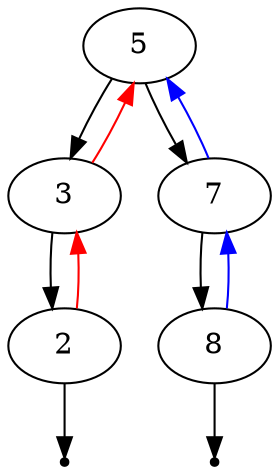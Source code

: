 digraph {
5 -> 3;
5 -> 7;
3 -> 2;
3 -> 5[color=red];
nullleft2[shape=point];
2 -> nullleft2;
2 -> 3[color=red];
7 -> 5[color=blue];
7 -> 8;
nullright8[shape=point];
8 -> nullright8;
8 -> 7[color=blue];
}
